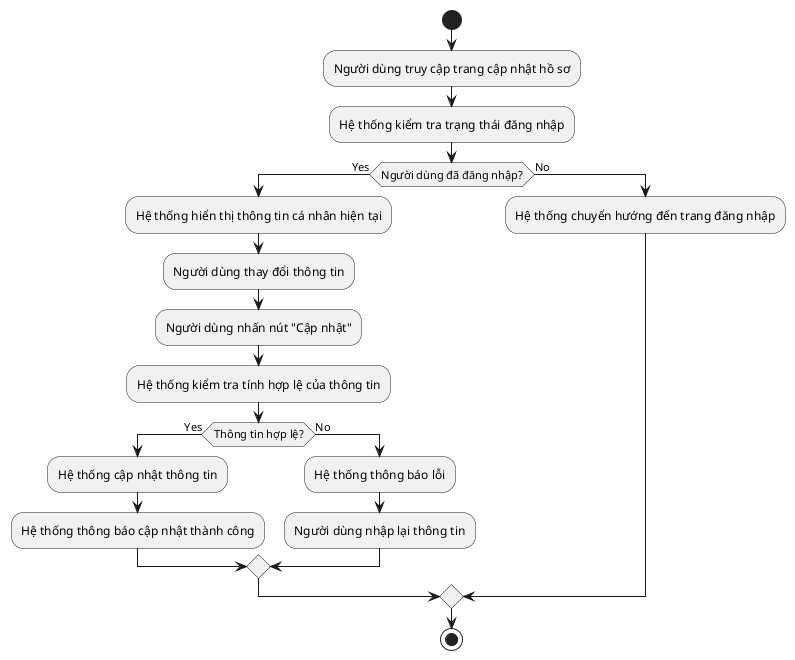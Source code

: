 @startuml   UpdateProfile   
start
:Người dùng truy cập trang cập nhật hồ sơ;
:Hệ thống kiểm tra trạng thái đăng nhập;
if (Người dùng đã đăng nhập?) then (Yes)
  :Hệ thống hiển thị thông tin cá nhân hiện tại;
  :Người dùng thay đổi thông tin;
  :Người dùng nhấn nút "Cập nhật";
  :Hệ thống kiểm tra tính hợp lệ của thông tin;
  if (Thông tin hợp lệ?) then (Yes)
    :Hệ thống cập nhật thông tin;
    :Hệ thống thông báo cập nhật thành công;
  else (No)
    :Hệ thống thông báo lỗi;
    :Người dùng nhập lại thông tin;
  endif
else (No)
  :Hệ thống chuyển hướng đến trang đăng nhập;
endif
stop
@enduml
